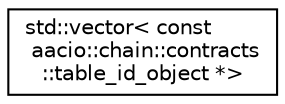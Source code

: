 digraph "Graphical Class Hierarchy"
{
  edge [fontname="Helvetica",fontsize="10",labelfontname="Helvetica",labelfontsize="10"];
  node [fontname="Helvetica",fontsize="10",shape=record];
  rankdir="LR";
  Node0 [label="std::vector\< const\l aacio::chain::contracts\l::table_id_object *\>",height=0.2,width=0.4,color="black", fillcolor="white", style="filled",URL="$classstd_1_1vector.html"];
}
